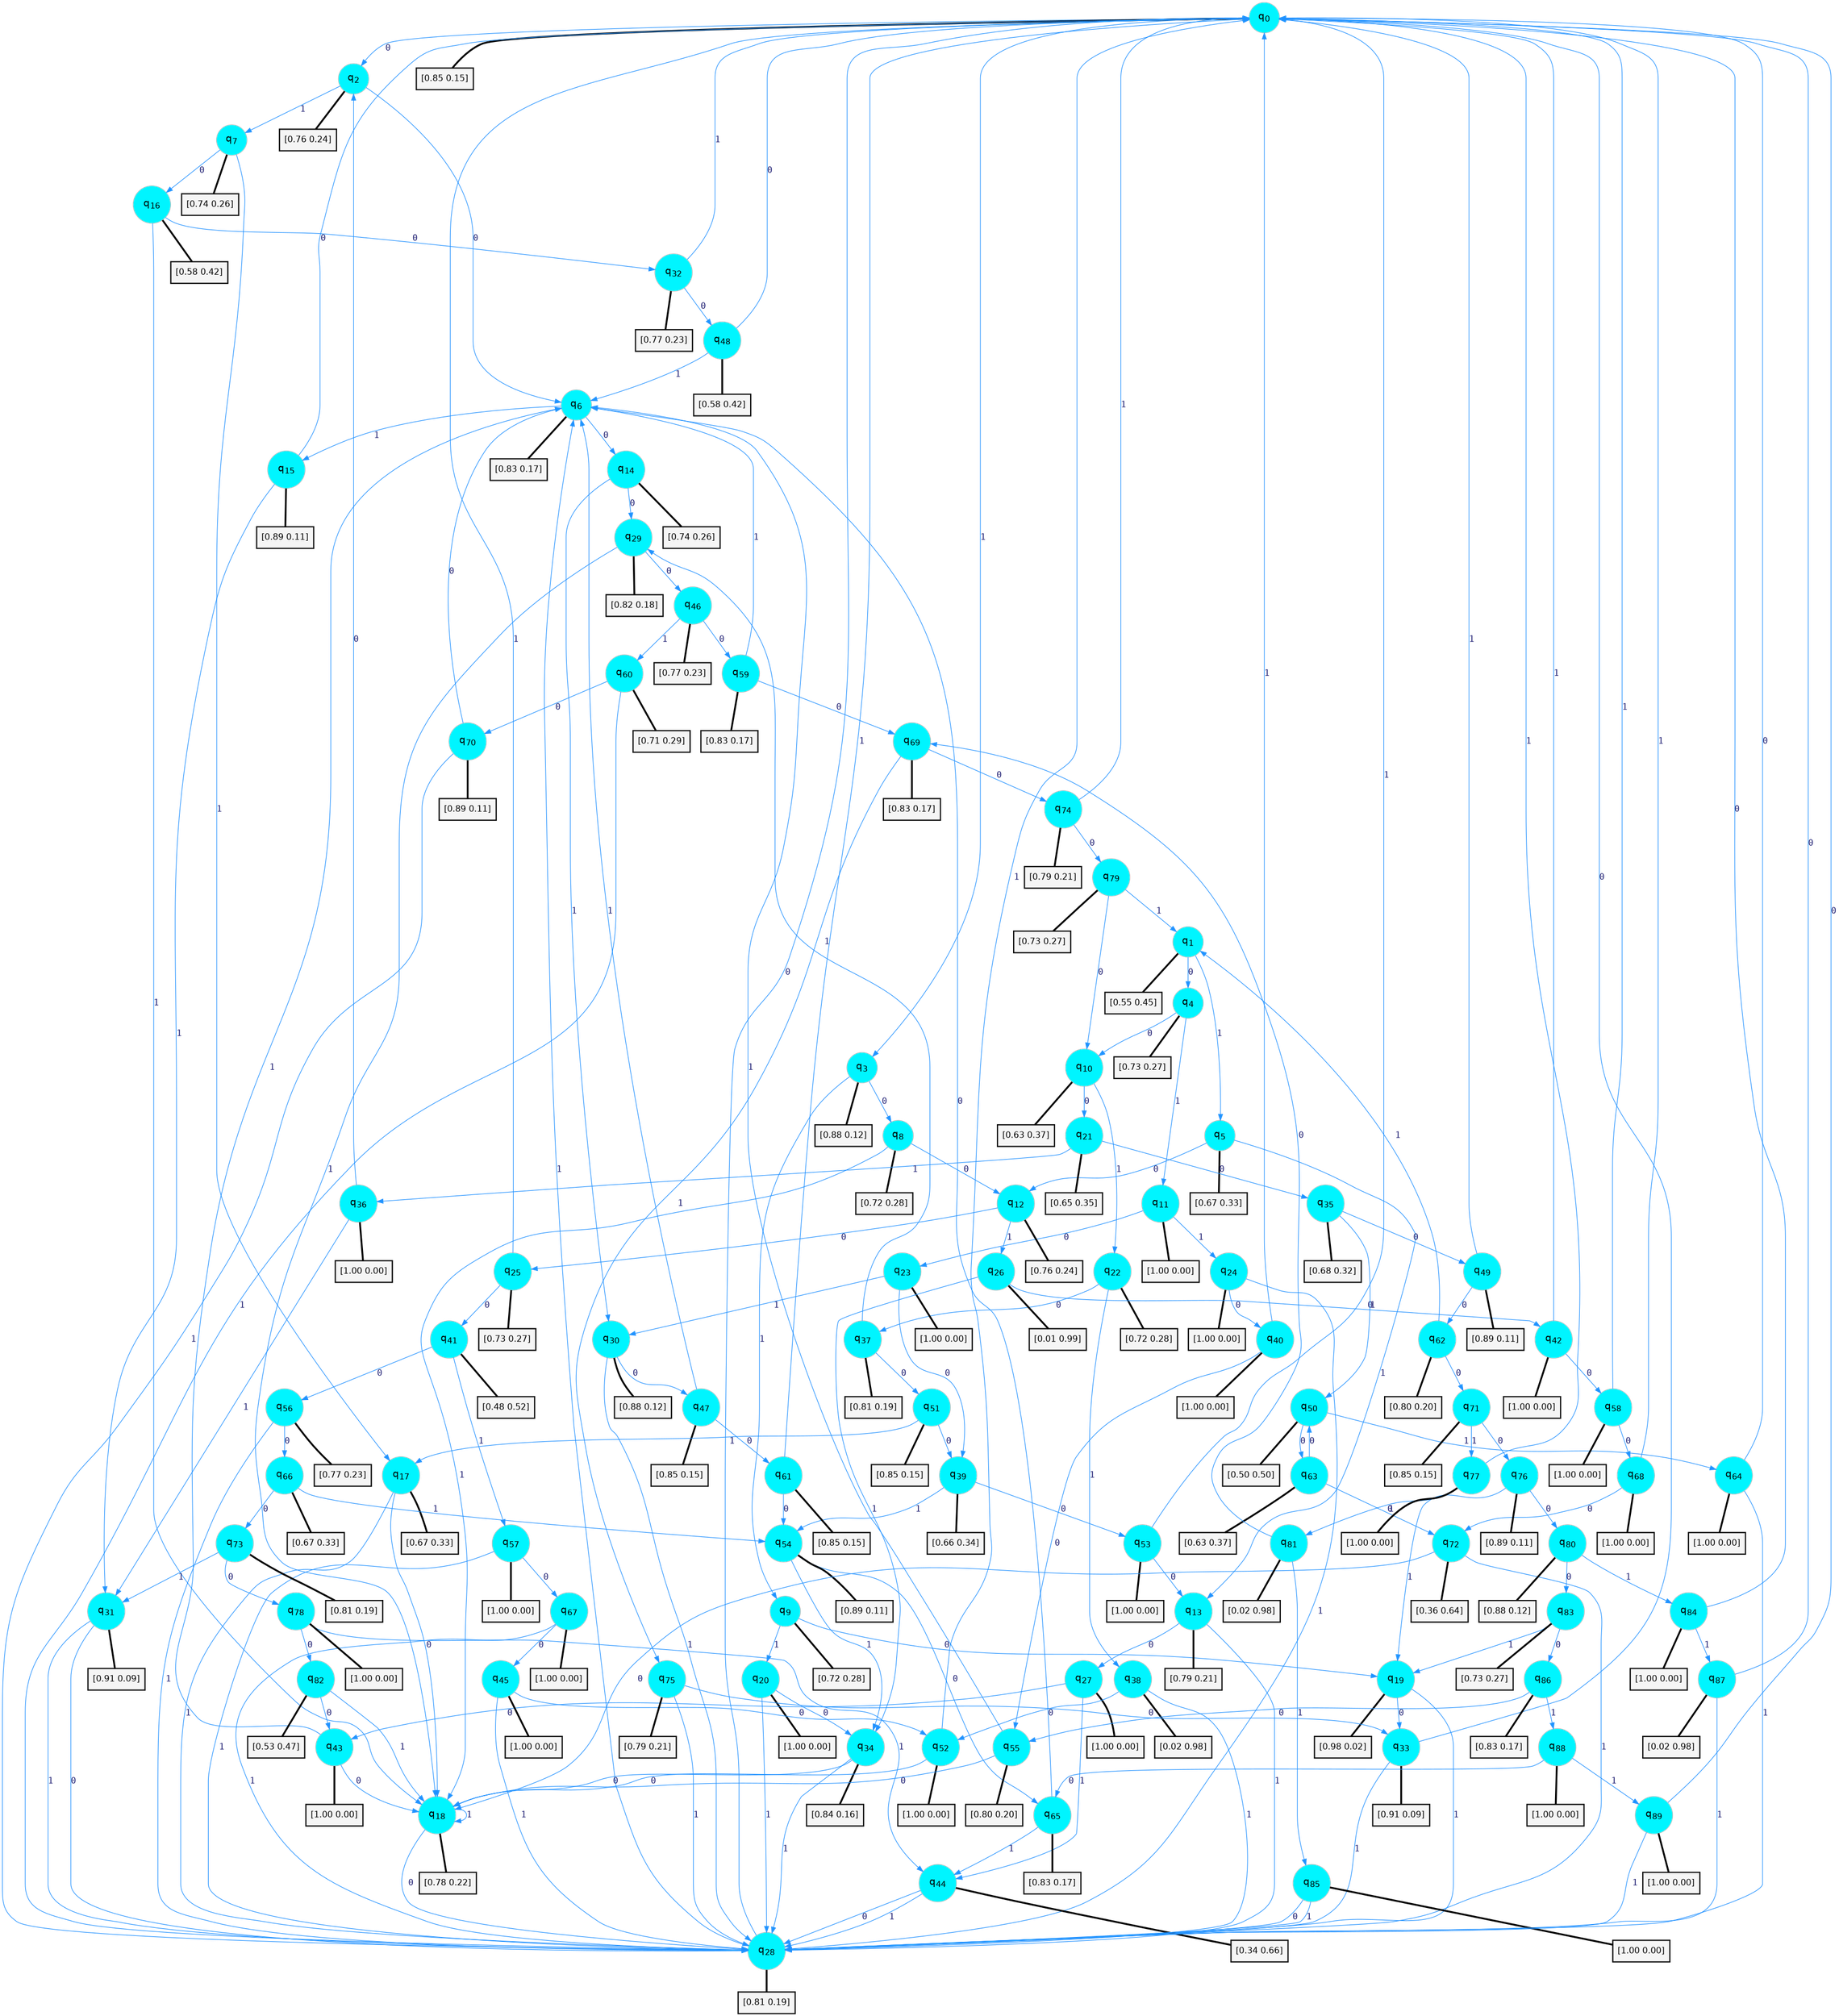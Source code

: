 digraph G {
graph [
bgcolor=transparent, dpi=300, rankdir=TD, size="40,25"];
node [
color=gray, fillcolor=turquoise1, fontcolor=black, fontname=Helvetica, fontsize=16, fontweight=bold, shape=circle, style=filled];
edge [
arrowsize=1, color=dodgerblue1, fontcolor=midnightblue, fontname=courier, fontweight=bold, penwidth=1, style=solid, weight=20];
0[label=<q<SUB>0</SUB>>];
1[label=<q<SUB>1</SUB>>];
2[label=<q<SUB>2</SUB>>];
3[label=<q<SUB>3</SUB>>];
4[label=<q<SUB>4</SUB>>];
5[label=<q<SUB>5</SUB>>];
6[label=<q<SUB>6</SUB>>];
7[label=<q<SUB>7</SUB>>];
8[label=<q<SUB>8</SUB>>];
9[label=<q<SUB>9</SUB>>];
10[label=<q<SUB>10</SUB>>];
11[label=<q<SUB>11</SUB>>];
12[label=<q<SUB>12</SUB>>];
13[label=<q<SUB>13</SUB>>];
14[label=<q<SUB>14</SUB>>];
15[label=<q<SUB>15</SUB>>];
16[label=<q<SUB>16</SUB>>];
17[label=<q<SUB>17</SUB>>];
18[label=<q<SUB>18</SUB>>];
19[label=<q<SUB>19</SUB>>];
20[label=<q<SUB>20</SUB>>];
21[label=<q<SUB>21</SUB>>];
22[label=<q<SUB>22</SUB>>];
23[label=<q<SUB>23</SUB>>];
24[label=<q<SUB>24</SUB>>];
25[label=<q<SUB>25</SUB>>];
26[label=<q<SUB>26</SUB>>];
27[label=<q<SUB>27</SUB>>];
28[label=<q<SUB>28</SUB>>];
29[label=<q<SUB>29</SUB>>];
30[label=<q<SUB>30</SUB>>];
31[label=<q<SUB>31</SUB>>];
32[label=<q<SUB>32</SUB>>];
33[label=<q<SUB>33</SUB>>];
34[label=<q<SUB>34</SUB>>];
35[label=<q<SUB>35</SUB>>];
36[label=<q<SUB>36</SUB>>];
37[label=<q<SUB>37</SUB>>];
38[label=<q<SUB>38</SUB>>];
39[label=<q<SUB>39</SUB>>];
40[label=<q<SUB>40</SUB>>];
41[label=<q<SUB>41</SUB>>];
42[label=<q<SUB>42</SUB>>];
43[label=<q<SUB>43</SUB>>];
44[label=<q<SUB>44</SUB>>];
45[label=<q<SUB>45</SUB>>];
46[label=<q<SUB>46</SUB>>];
47[label=<q<SUB>47</SUB>>];
48[label=<q<SUB>48</SUB>>];
49[label=<q<SUB>49</SUB>>];
50[label=<q<SUB>50</SUB>>];
51[label=<q<SUB>51</SUB>>];
52[label=<q<SUB>52</SUB>>];
53[label=<q<SUB>53</SUB>>];
54[label=<q<SUB>54</SUB>>];
55[label=<q<SUB>55</SUB>>];
56[label=<q<SUB>56</SUB>>];
57[label=<q<SUB>57</SUB>>];
58[label=<q<SUB>58</SUB>>];
59[label=<q<SUB>59</SUB>>];
60[label=<q<SUB>60</SUB>>];
61[label=<q<SUB>61</SUB>>];
62[label=<q<SUB>62</SUB>>];
63[label=<q<SUB>63</SUB>>];
64[label=<q<SUB>64</SUB>>];
65[label=<q<SUB>65</SUB>>];
66[label=<q<SUB>66</SUB>>];
67[label=<q<SUB>67</SUB>>];
68[label=<q<SUB>68</SUB>>];
69[label=<q<SUB>69</SUB>>];
70[label=<q<SUB>70</SUB>>];
71[label=<q<SUB>71</SUB>>];
72[label=<q<SUB>72</SUB>>];
73[label=<q<SUB>73</SUB>>];
74[label=<q<SUB>74</SUB>>];
75[label=<q<SUB>75</SUB>>];
76[label=<q<SUB>76</SUB>>];
77[label=<q<SUB>77</SUB>>];
78[label=<q<SUB>78</SUB>>];
79[label=<q<SUB>79</SUB>>];
80[label=<q<SUB>80</SUB>>];
81[label=<q<SUB>81</SUB>>];
82[label=<q<SUB>82</SUB>>];
83[label=<q<SUB>83</SUB>>];
84[label=<q<SUB>84</SUB>>];
85[label=<q<SUB>85</SUB>>];
86[label=<q<SUB>86</SUB>>];
87[label=<q<SUB>87</SUB>>];
88[label=<q<SUB>88</SUB>>];
89[label=<q<SUB>89</SUB>>];
90[label="[0.85 0.15]", shape=box,fontcolor=black, fontname=Helvetica, fontsize=14, penwidth=2, fillcolor=whitesmoke,color=black];
91[label="[0.55 0.45]", shape=box,fontcolor=black, fontname=Helvetica, fontsize=14, penwidth=2, fillcolor=whitesmoke,color=black];
92[label="[0.76 0.24]", shape=box,fontcolor=black, fontname=Helvetica, fontsize=14, penwidth=2, fillcolor=whitesmoke,color=black];
93[label="[0.88 0.12]", shape=box,fontcolor=black, fontname=Helvetica, fontsize=14, penwidth=2, fillcolor=whitesmoke,color=black];
94[label="[0.73 0.27]", shape=box,fontcolor=black, fontname=Helvetica, fontsize=14, penwidth=2, fillcolor=whitesmoke,color=black];
95[label="[0.67 0.33]", shape=box,fontcolor=black, fontname=Helvetica, fontsize=14, penwidth=2, fillcolor=whitesmoke,color=black];
96[label="[0.83 0.17]", shape=box,fontcolor=black, fontname=Helvetica, fontsize=14, penwidth=2, fillcolor=whitesmoke,color=black];
97[label="[0.74 0.26]", shape=box,fontcolor=black, fontname=Helvetica, fontsize=14, penwidth=2, fillcolor=whitesmoke,color=black];
98[label="[0.72 0.28]", shape=box,fontcolor=black, fontname=Helvetica, fontsize=14, penwidth=2, fillcolor=whitesmoke,color=black];
99[label="[0.72 0.28]", shape=box,fontcolor=black, fontname=Helvetica, fontsize=14, penwidth=2, fillcolor=whitesmoke,color=black];
100[label="[0.63 0.37]", shape=box,fontcolor=black, fontname=Helvetica, fontsize=14, penwidth=2, fillcolor=whitesmoke,color=black];
101[label="[1.00 0.00]", shape=box,fontcolor=black, fontname=Helvetica, fontsize=14, penwidth=2, fillcolor=whitesmoke,color=black];
102[label="[0.76 0.24]", shape=box,fontcolor=black, fontname=Helvetica, fontsize=14, penwidth=2, fillcolor=whitesmoke,color=black];
103[label="[0.79 0.21]", shape=box,fontcolor=black, fontname=Helvetica, fontsize=14, penwidth=2, fillcolor=whitesmoke,color=black];
104[label="[0.74 0.26]", shape=box,fontcolor=black, fontname=Helvetica, fontsize=14, penwidth=2, fillcolor=whitesmoke,color=black];
105[label="[0.89 0.11]", shape=box,fontcolor=black, fontname=Helvetica, fontsize=14, penwidth=2, fillcolor=whitesmoke,color=black];
106[label="[0.58 0.42]", shape=box,fontcolor=black, fontname=Helvetica, fontsize=14, penwidth=2, fillcolor=whitesmoke,color=black];
107[label="[0.67 0.33]", shape=box,fontcolor=black, fontname=Helvetica, fontsize=14, penwidth=2, fillcolor=whitesmoke,color=black];
108[label="[0.78 0.22]", shape=box,fontcolor=black, fontname=Helvetica, fontsize=14, penwidth=2, fillcolor=whitesmoke,color=black];
109[label="[0.98 0.02]", shape=box,fontcolor=black, fontname=Helvetica, fontsize=14, penwidth=2, fillcolor=whitesmoke,color=black];
110[label="[1.00 0.00]", shape=box,fontcolor=black, fontname=Helvetica, fontsize=14, penwidth=2, fillcolor=whitesmoke,color=black];
111[label="[0.65 0.35]", shape=box,fontcolor=black, fontname=Helvetica, fontsize=14, penwidth=2, fillcolor=whitesmoke,color=black];
112[label="[0.72 0.28]", shape=box,fontcolor=black, fontname=Helvetica, fontsize=14, penwidth=2, fillcolor=whitesmoke,color=black];
113[label="[1.00 0.00]", shape=box,fontcolor=black, fontname=Helvetica, fontsize=14, penwidth=2, fillcolor=whitesmoke,color=black];
114[label="[1.00 0.00]", shape=box,fontcolor=black, fontname=Helvetica, fontsize=14, penwidth=2, fillcolor=whitesmoke,color=black];
115[label="[0.73 0.27]", shape=box,fontcolor=black, fontname=Helvetica, fontsize=14, penwidth=2, fillcolor=whitesmoke,color=black];
116[label="[0.01 0.99]", shape=box,fontcolor=black, fontname=Helvetica, fontsize=14, penwidth=2, fillcolor=whitesmoke,color=black];
117[label="[1.00 0.00]", shape=box,fontcolor=black, fontname=Helvetica, fontsize=14, penwidth=2, fillcolor=whitesmoke,color=black];
118[label="[0.81 0.19]", shape=box,fontcolor=black, fontname=Helvetica, fontsize=14, penwidth=2, fillcolor=whitesmoke,color=black];
119[label="[0.82 0.18]", shape=box,fontcolor=black, fontname=Helvetica, fontsize=14, penwidth=2, fillcolor=whitesmoke,color=black];
120[label="[0.88 0.12]", shape=box,fontcolor=black, fontname=Helvetica, fontsize=14, penwidth=2, fillcolor=whitesmoke,color=black];
121[label="[0.91 0.09]", shape=box,fontcolor=black, fontname=Helvetica, fontsize=14, penwidth=2, fillcolor=whitesmoke,color=black];
122[label="[0.77 0.23]", shape=box,fontcolor=black, fontname=Helvetica, fontsize=14, penwidth=2, fillcolor=whitesmoke,color=black];
123[label="[0.91 0.09]", shape=box,fontcolor=black, fontname=Helvetica, fontsize=14, penwidth=2, fillcolor=whitesmoke,color=black];
124[label="[0.84 0.16]", shape=box,fontcolor=black, fontname=Helvetica, fontsize=14, penwidth=2, fillcolor=whitesmoke,color=black];
125[label="[0.68 0.32]", shape=box,fontcolor=black, fontname=Helvetica, fontsize=14, penwidth=2, fillcolor=whitesmoke,color=black];
126[label="[1.00 0.00]", shape=box,fontcolor=black, fontname=Helvetica, fontsize=14, penwidth=2, fillcolor=whitesmoke,color=black];
127[label="[0.81 0.19]", shape=box,fontcolor=black, fontname=Helvetica, fontsize=14, penwidth=2, fillcolor=whitesmoke,color=black];
128[label="[0.02 0.98]", shape=box,fontcolor=black, fontname=Helvetica, fontsize=14, penwidth=2, fillcolor=whitesmoke,color=black];
129[label="[0.66 0.34]", shape=box,fontcolor=black, fontname=Helvetica, fontsize=14, penwidth=2, fillcolor=whitesmoke,color=black];
130[label="[1.00 0.00]", shape=box,fontcolor=black, fontname=Helvetica, fontsize=14, penwidth=2, fillcolor=whitesmoke,color=black];
131[label="[0.48 0.52]", shape=box,fontcolor=black, fontname=Helvetica, fontsize=14, penwidth=2, fillcolor=whitesmoke,color=black];
132[label="[1.00 0.00]", shape=box,fontcolor=black, fontname=Helvetica, fontsize=14, penwidth=2, fillcolor=whitesmoke,color=black];
133[label="[1.00 0.00]", shape=box,fontcolor=black, fontname=Helvetica, fontsize=14, penwidth=2, fillcolor=whitesmoke,color=black];
134[label="[0.34 0.66]", shape=box,fontcolor=black, fontname=Helvetica, fontsize=14, penwidth=2, fillcolor=whitesmoke,color=black];
135[label="[1.00 0.00]", shape=box,fontcolor=black, fontname=Helvetica, fontsize=14, penwidth=2, fillcolor=whitesmoke,color=black];
136[label="[0.77 0.23]", shape=box,fontcolor=black, fontname=Helvetica, fontsize=14, penwidth=2, fillcolor=whitesmoke,color=black];
137[label="[0.85 0.15]", shape=box,fontcolor=black, fontname=Helvetica, fontsize=14, penwidth=2, fillcolor=whitesmoke,color=black];
138[label="[0.58 0.42]", shape=box,fontcolor=black, fontname=Helvetica, fontsize=14, penwidth=2, fillcolor=whitesmoke,color=black];
139[label="[0.89 0.11]", shape=box,fontcolor=black, fontname=Helvetica, fontsize=14, penwidth=2, fillcolor=whitesmoke,color=black];
140[label="[0.50 0.50]", shape=box,fontcolor=black, fontname=Helvetica, fontsize=14, penwidth=2, fillcolor=whitesmoke,color=black];
141[label="[0.85 0.15]", shape=box,fontcolor=black, fontname=Helvetica, fontsize=14, penwidth=2, fillcolor=whitesmoke,color=black];
142[label="[1.00 0.00]", shape=box,fontcolor=black, fontname=Helvetica, fontsize=14, penwidth=2, fillcolor=whitesmoke,color=black];
143[label="[1.00 0.00]", shape=box,fontcolor=black, fontname=Helvetica, fontsize=14, penwidth=2, fillcolor=whitesmoke,color=black];
144[label="[0.89 0.11]", shape=box,fontcolor=black, fontname=Helvetica, fontsize=14, penwidth=2, fillcolor=whitesmoke,color=black];
145[label="[0.80 0.20]", shape=box,fontcolor=black, fontname=Helvetica, fontsize=14, penwidth=2, fillcolor=whitesmoke,color=black];
146[label="[0.77 0.23]", shape=box,fontcolor=black, fontname=Helvetica, fontsize=14, penwidth=2, fillcolor=whitesmoke,color=black];
147[label="[1.00 0.00]", shape=box,fontcolor=black, fontname=Helvetica, fontsize=14, penwidth=2, fillcolor=whitesmoke,color=black];
148[label="[1.00 0.00]", shape=box,fontcolor=black, fontname=Helvetica, fontsize=14, penwidth=2, fillcolor=whitesmoke,color=black];
149[label="[0.83 0.17]", shape=box,fontcolor=black, fontname=Helvetica, fontsize=14, penwidth=2, fillcolor=whitesmoke,color=black];
150[label="[0.71 0.29]", shape=box,fontcolor=black, fontname=Helvetica, fontsize=14, penwidth=2, fillcolor=whitesmoke,color=black];
151[label="[0.85 0.15]", shape=box,fontcolor=black, fontname=Helvetica, fontsize=14, penwidth=2, fillcolor=whitesmoke,color=black];
152[label="[0.80 0.20]", shape=box,fontcolor=black, fontname=Helvetica, fontsize=14, penwidth=2, fillcolor=whitesmoke,color=black];
153[label="[0.63 0.37]", shape=box,fontcolor=black, fontname=Helvetica, fontsize=14, penwidth=2, fillcolor=whitesmoke,color=black];
154[label="[1.00 0.00]", shape=box,fontcolor=black, fontname=Helvetica, fontsize=14, penwidth=2, fillcolor=whitesmoke,color=black];
155[label="[0.83 0.17]", shape=box,fontcolor=black, fontname=Helvetica, fontsize=14, penwidth=2, fillcolor=whitesmoke,color=black];
156[label="[0.67 0.33]", shape=box,fontcolor=black, fontname=Helvetica, fontsize=14, penwidth=2, fillcolor=whitesmoke,color=black];
157[label="[1.00 0.00]", shape=box,fontcolor=black, fontname=Helvetica, fontsize=14, penwidth=2, fillcolor=whitesmoke,color=black];
158[label="[1.00 0.00]", shape=box,fontcolor=black, fontname=Helvetica, fontsize=14, penwidth=2, fillcolor=whitesmoke,color=black];
159[label="[0.83 0.17]", shape=box,fontcolor=black, fontname=Helvetica, fontsize=14, penwidth=2, fillcolor=whitesmoke,color=black];
160[label="[0.89 0.11]", shape=box,fontcolor=black, fontname=Helvetica, fontsize=14, penwidth=2, fillcolor=whitesmoke,color=black];
161[label="[0.85 0.15]", shape=box,fontcolor=black, fontname=Helvetica, fontsize=14, penwidth=2, fillcolor=whitesmoke,color=black];
162[label="[0.36 0.64]", shape=box,fontcolor=black, fontname=Helvetica, fontsize=14, penwidth=2, fillcolor=whitesmoke,color=black];
163[label="[0.81 0.19]", shape=box,fontcolor=black, fontname=Helvetica, fontsize=14, penwidth=2, fillcolor=whitesmoke,color=black];
164[label="[0.79 0.21]", shape=box,fontcolor=black, fontname=Helvetica, fontsize=14, penwidth=2, fillcolor=whitesmoke,color=black];
165[label="[0.79 0.21]", shape=box,fontcolor=black, fontname=Helvetica, fontsize=14, penwidth=2, fillcolor=whitesmoke,color=black];
166[label="[0.89 0.11]", shape=box,fontcolor=black, fontname=Helvetica, fontsize=14, penwidth=2, fillcolor=whitesmoke,color=black];
167[label="[1.00 0.00]", shape=box,fontcolor=black, fontname=Helvetica, fontsize=14, penwidth=2, fillcolor=whitesmoke,color=black];
168[label="[1.00 0.00]", shape=box,fontcolor=black, fontname=Helvetica, fontsize=14, penwidth=2, fillcolor=whitesmoke,color=black];
169[label="[0.73 0.27]", shape=box,fontcolor=black, fontname=Helvetica, fontsize=14, penwidth=2, fillcolor=whitesmoke,color=black];
170[label="[0.88 0.12]", shape=box,fontcolor=black, fontname=Helvetica, fontsize=14, penwidth=2, fillcolor=whitesmoke,color=black];
171[label="[0.02 0.98]", shape=box,fontcolor=black, fontname=Helvetica, fontsize=14, penwidth=2, fillcolor=whitesmoke,color=black];
172[label="[0.53 0.47]", shape=box,fontcolor=black, fontname=Helvetica, fontsize=14, penwidth=2, fillcolor=whitesmoke,color=black];
173[label="[0.73 0.27]", shape=box,fontcolor=black, fontname=Helvetica, fontsize=14, penwidth=2, fillcolor=whitesmoke,color=black];
174[label="[1.00 0.00]", shape=box,fontcolor=black, fontname=Helvetica, fontsize=14, penwidth=2, fillcolor=whitesmoke,color=black];
175[label="[1.00 0.00]", shape=box,fontcolor=black, fontname=Helvetica, fontsize=14, penwidth=2, fillcolor=whitesmoke,color=black];
176[label="[0.83 0.17]", shape=box,fontcolor=black, fontname=Helvetica, fontsize=14, penwidth=2, fillcolor=whitesmoke,color=black];
177[label="[0.02 0.98]", shape=box,fontcolor=black, fontname=Helvetica, fontsize=14, penwidth=2, fillcolor=whitesmoke,color=black];
178[label="[1.00 0.00]", shape=box,fontcolor=black, fontname=Helvetica, fontsize=14, penwidth=2, fillcolor=whitesmoke,color=black];
179[label="[1.00 0.00]", shape=box,fontcolor=black, fontname=Helvetica, fontsize=14, penwidth=2, fillcolor=whitesmoke,color=black];
0->2 [label=0];
0->3 [label=1];
0->90 [arrowhead=none, penwidth=3,color=black];
1->4 [label=0];
1->5 [label=1];
1->91 [arrowhead=none, penwidth=3,color=black];
2->6 [label=0];
2->7 [label=1];
2->92 [arrowhead=none, penwidth=3,color=black];
3->8 [label=0];
3->9 [label=1];
3->93 [arrowhead=none, penwidth=3,color=black];
4->10 [label=0];
4->11 [label=1];
4->94 [arrowhead=none, penwidth=3,color=black];
5->12 [label=0];
5->13 [label=1];
5->95 [arrowhead=none, penwidth=3,color=black];
6->14 [label=0];
6->15 [label=1];
6->96 [arrowhead=none, penwidth=3,color=black];
7->16 [label=0];
7->17 [label=1];
7->97 [arrowhead=none, penwidth=3,color=black];
8->12 [label=0];
8->18 [label=1];
8->98 [arrowhead=none, penwidth=3,color=black];
9->19 [label=0];
9->20 [label=1];
9->99 [arrowhead=none, penwidth=3,color=black];
10->21 [label=0];
10->22 [label=1];
10->100 [arrowhead=none, penwidth=3,color=black];
11->23 [label=0];
11->24 [label=1];
11->101 [arrowhead=none, penwidth=3,color=black];
12->25 [label=0];
12->26 [label=1];
12->102 [arrowhead=none, penwidth=3,color=black];
13->27 [label=0];
13->28 [label=1];
13->103 [arrowhead=none, penwidth=3,color=black];
14->29 [label=0];
14->30 [label=1];
14->104 [arrowhead=none, penwidth=3,color=black];
15->0 [label=0];
15->31 [label=1];
15->105 [arrowhead=none, penwidth=3,color=black];
16->32 [label=0];
16->18 [label=1];
16->106 [arrowhead=none, penwidth=3,color=black];
17->18 [label=0];
17->28 [label=1];
17->107 [arrowhead=none, penwidth=3,color=black];
18->28 [label=0];
18->18 [label=1];
18->108 [arrowhead=none, penwidth=3,color=black];
19->33 [label=0];
19->28 [label=1];
19->109 [arrowhead=none, penwidth=3,color=black];
20->34 [label=0];
20->28 [label=1];
20->110 [arrowhead=none, penwidth=3,color=black];
21->35 [label=0];
21->36 [label=1];
21->111 [arrowhead=none, penwidth=3,color=black];
22->37 [label=0];
22->38 [label=1];
22->112 [arrowhead=none, penwidth=3,color=black];
23->39 [label=0];
23->30 [label=1];
23->113 [arrowhead=none, penwidth=3,color=black];
24->40 [label=0];
24->28 [label=1];
24->114 [arrowhead=none, penwidth=3,color=black];
25->41 [label=0];
25->0 [label=1];
25->115 [arrowhead=none, penwidth=3,color=black];
26->42 [label=0];
26->34 [label=1];
26->116 [arrowhead=none, penwidth=3,color=black];
27->43 [label=0];
27->44 [label=1];
27->117 [arrowhead=none, penwidth=3,color=black];
28->0 [label=0];
28->6 [label=1];
28->118 [arrowhead=none, penwidth=3,color=black];
29->46 [label=0];
29->18 [label=1];
29->119 [arrowhead=none, penwidth=3,color=black];
30->47 [label=0];
30->28 [label=1];
30->120 [arrowhead=none, penwidth=3,color=black];
31->28 [label=0];
31->28 [label=1];
31->121 [arrowhead=none, penwidth=3,color=black];
32->48 [label=0];
32->0 [label=1];
32->122 [arrowhead=none, penwidth=3,color=black];
33->0 [label=0];
33->28 [label=1];
33->123 [arrowhead=none, penwidth=3,color=black];
34->18 [label=0];
34->28 [label=1];
34->124 [arrowhead=none, penwidth=3,color=black];
35->49 [label=0];
35->50 [label=1];
35->125 [arrowhead=none, penwidth=3,color=black];
36->2 [label=0];
36->31 [label=1];
36->126 [arrowhead=none, penwidth=3,color=black];
37->51 [label=0];
37->29 [label=1];
37->127 [arrowhead=none, penwidth=3,color=black];
38->52 [label=0];
38->28 [label=1];
38->128 [arrowhead=none, penwidth=3,color=black];
39->53 [label=0];
39->54 [label=1];
39->129 [arrowhead=none, penwidth=3,color=black];
40->55 [label=0];
40->0 [label=1];
40->130 [arrowhead=none, penwidth=3,color=black];
41->56 [label=0];
41->57 [label=1];
41->131 [arrowhead=none, penwidth=3,color=black];
42->58 [label=0];
42->0 [label=1];
42->132 [arrowhead=none, penwidth=3,color=black];
43->18 [label=0];
43->6 [label=1];
43->133 [arrowhead=none, penwidth=3,color=black];
44->28 [label=0];
44->28 [label=1];
44->134 [arrowhead=none, penwidth=3,color=black];
45->52 [label=0];
45->28 [label=1];
45->135 [arrowhead=none, penwidth=3,color=black];
46->59 [label=0];
46->60 [label=1];
46->136 [arrowhead=none, penwidth=3,color=black];
47->61 [label=0];
47->6 [label=1];
47->137 [arrowhead=none, penwidth=3,color=black];
48->0 [label=0];
48->6 [label=1];
48->138 [arrowhead=none, penwidth=3,color=black];
49->62 [label=0];
49->0 [label=1];
49->139 [arrowhead=none, penwidth=3,color=black];
50->63 [label=0];
50->64 [label=1];
50->140 [arrowhead=none, penwidth=3,color=black];
51->39 [label=0];
51->17 [label=1];
51->141 [arrowhead=none, penwidth=3,color=black];
52->18 [label=0];
52->0 [label=1];
52->142 [arrowhead=none, penwidth=3,color=black];
53->13 [label=0];
53->0 [label=1];
53->143 [arrowhead=none, penwidth=3,color=black];
54->65 [label=0];
54->34 [label=1];
54->144 [arrowhead=none, penwidth=3,color=black];
55->18 [label=0];
55->6 [label=1];
55->145 [arrowhead=none, penwidth=3,color=black];
56->66 [label=0];
56->28 [label=1];
56->146 [arrowhead=none, penwidth=3,color=black];
57->67 [label=0];
57->28 [label=1];
57->147 [arrowhead=none, penwidth=3,color=black];
58->68 [label=0];
58->0 [label=1];
58->148 [arrowhead=none, penwidth=3,color=black];
59->69 [label=0];
59->6 [label=1];
59->149 [arrowhead=none, penwidth=3,color=black];
60->70 [label=0];
60->28 [label=1];
60->150 [arrowhead=none, penwidth=3,color=black];
61->54 [label=0];
61->0 [label=1];
61->151 [arrowhead=none, penwidth=3,color=black];
62->71 [label=0];
62->1 [label=1];
62->152 [arrowhead=none, penwidth=3,color=black];
63->50 [label=0];
63->72 [label=1];
63->153 [arrowhead=none, penwidth=3,color=black];
64->0 [label=0];
64->28 [label=1];
64->154 [arrowhead=none, penwidth=3,color=black];
65->6 [label=0];
65->44 [label=1];
65->155 [arrowhead=none, penwidth=3,color=black];
66->73 [label=0];
66->54 [label=1];
66->156 [arrowhead=none, penwidth=3,color=black];
67->45 [label=0];
67->28 [label=1];
67->157 [arrowhead=none, penwidth=3,color=black];
68->72 [label=0];
68->0 [label=1];
68->158 [arrowhead=none, penwidth=3,color=black];
69->74 [label=0];
69->75 [label=1];
69->159 [arrowhead=none, penwidth=3,color=black];
70->6 [label=0];
70->28 [label=1];
70->160 [arrowhead=none, penwidth=3,color=black];
71->76 [label=0];
71->77 [label=1];
71->161 [arrowhead=none, penwidth=3,color=black];
72->18 [label=0];
72->28 [label=1];
72->162 [arrowhead=none, penwidth=3,color=black];
73->78 [label=0];
73->31 [label=1];
73->163 [arrowhead=none, penwidth=3,color=black];
74->79 [label=0];
74->0 [label=1];
74->164 [arrowhead=none, penwidth=3,color=black];
75->33 [label=0];
75->28 [label=1];
75->165 [arrowhead=none, penwidth=3,color=black];
76->80 [label=0];
76->19 [label=1];
76->166 [arrowhead=none, penwidth=3,color=black];
77->81 [label=0];
77->0 [label=1];
77->167 [arrowhead=none, penwidth=3,color=black];
78->82 [label=0];
78->44 [label=1];
78->168 [arrowhead=none, penwidth=3,color=black];
79->10 [label=0];
79->1 [label=1];
79->169 [arrowhead=none, penwidth=3,color=black];
80->83 [label=0];
80->84 [label=1];
80->170 [arrowhead=none, penwidth=3,color=black];
81->69 [label=0];
81->85 [label=1];
81->171 [arrowhead=none, penwidth=3,color=black];
82->43 [label=0];
82->18 [label=1];
82->172 [arrowhead=none, penwidth=3,color=black];
83->86 [label=0];
83->19 [label=1];
83->173 [arrowhead=none, penwidth=3,color=black];
84->0 [label=0];
84->87 [label=1];
84->174 [arrowhead=none, penwidth=3,color=black];
85->28 [label=0];
85->28 [label=1];
85->175 [arrowhead=none, penwidth=3,color=black];
86->55 [label=0];
86->88 [label=1];
86->176 [arrowhead=none, penwidth=3,color=black];
87->0 [label=0];
87->28 [label=1];
87->177 [arrowhead=none, penwidth=3,color=black];
88->65 [label=0];
88->89 [label=1];
88->178 [arrowhead=none, penwidth=3,color=black];
89->0 [label=0];
89->28 [label=1];
89->179 [arrowhead=none, penwidth=3,color=black];
}
